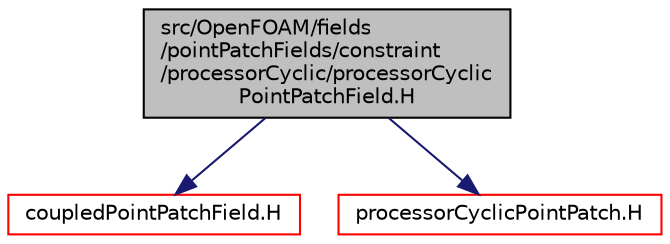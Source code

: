 digraph "src/OpenFOAM/fields/pointPatchFields/constraint/processorCyclic/processorCyclicPointPatchField.H"
{
  bgcolor="transparent";
  edge [fontname="Helvetica",fontsize="10",labelfontname="Helvetica",labelfontsize="10"];
  node [fontname="Helvetica",fontsize="10",shape=record];
  Node0 [label="src/OpenFOAM/fields\l/pointPatchFields/constraint\l/processorCyclic/processorCyclic\lPointPatchField.H",height=0.2,width=0.4,color="black", fillcolor="grey75", style="filled", fontcolor="black"];
  Node0 -> Node1 [color="midnightblue",fontsize="10",style="solid",fontname="Helvetica"];
  Node1 [label="coupledPointPatchField.H",height=0.2,width=0.4,color="red",URL="$a10634.html"];
  Node0 -> Node209 [color="midnightblue",fontsize="10",style="solid",fontname="Helvetica"];
  Node209 [label="processorCyclicPointPatch.H",height=0.2,width=0.4,color="red",URL="$a12227.html"];
}
